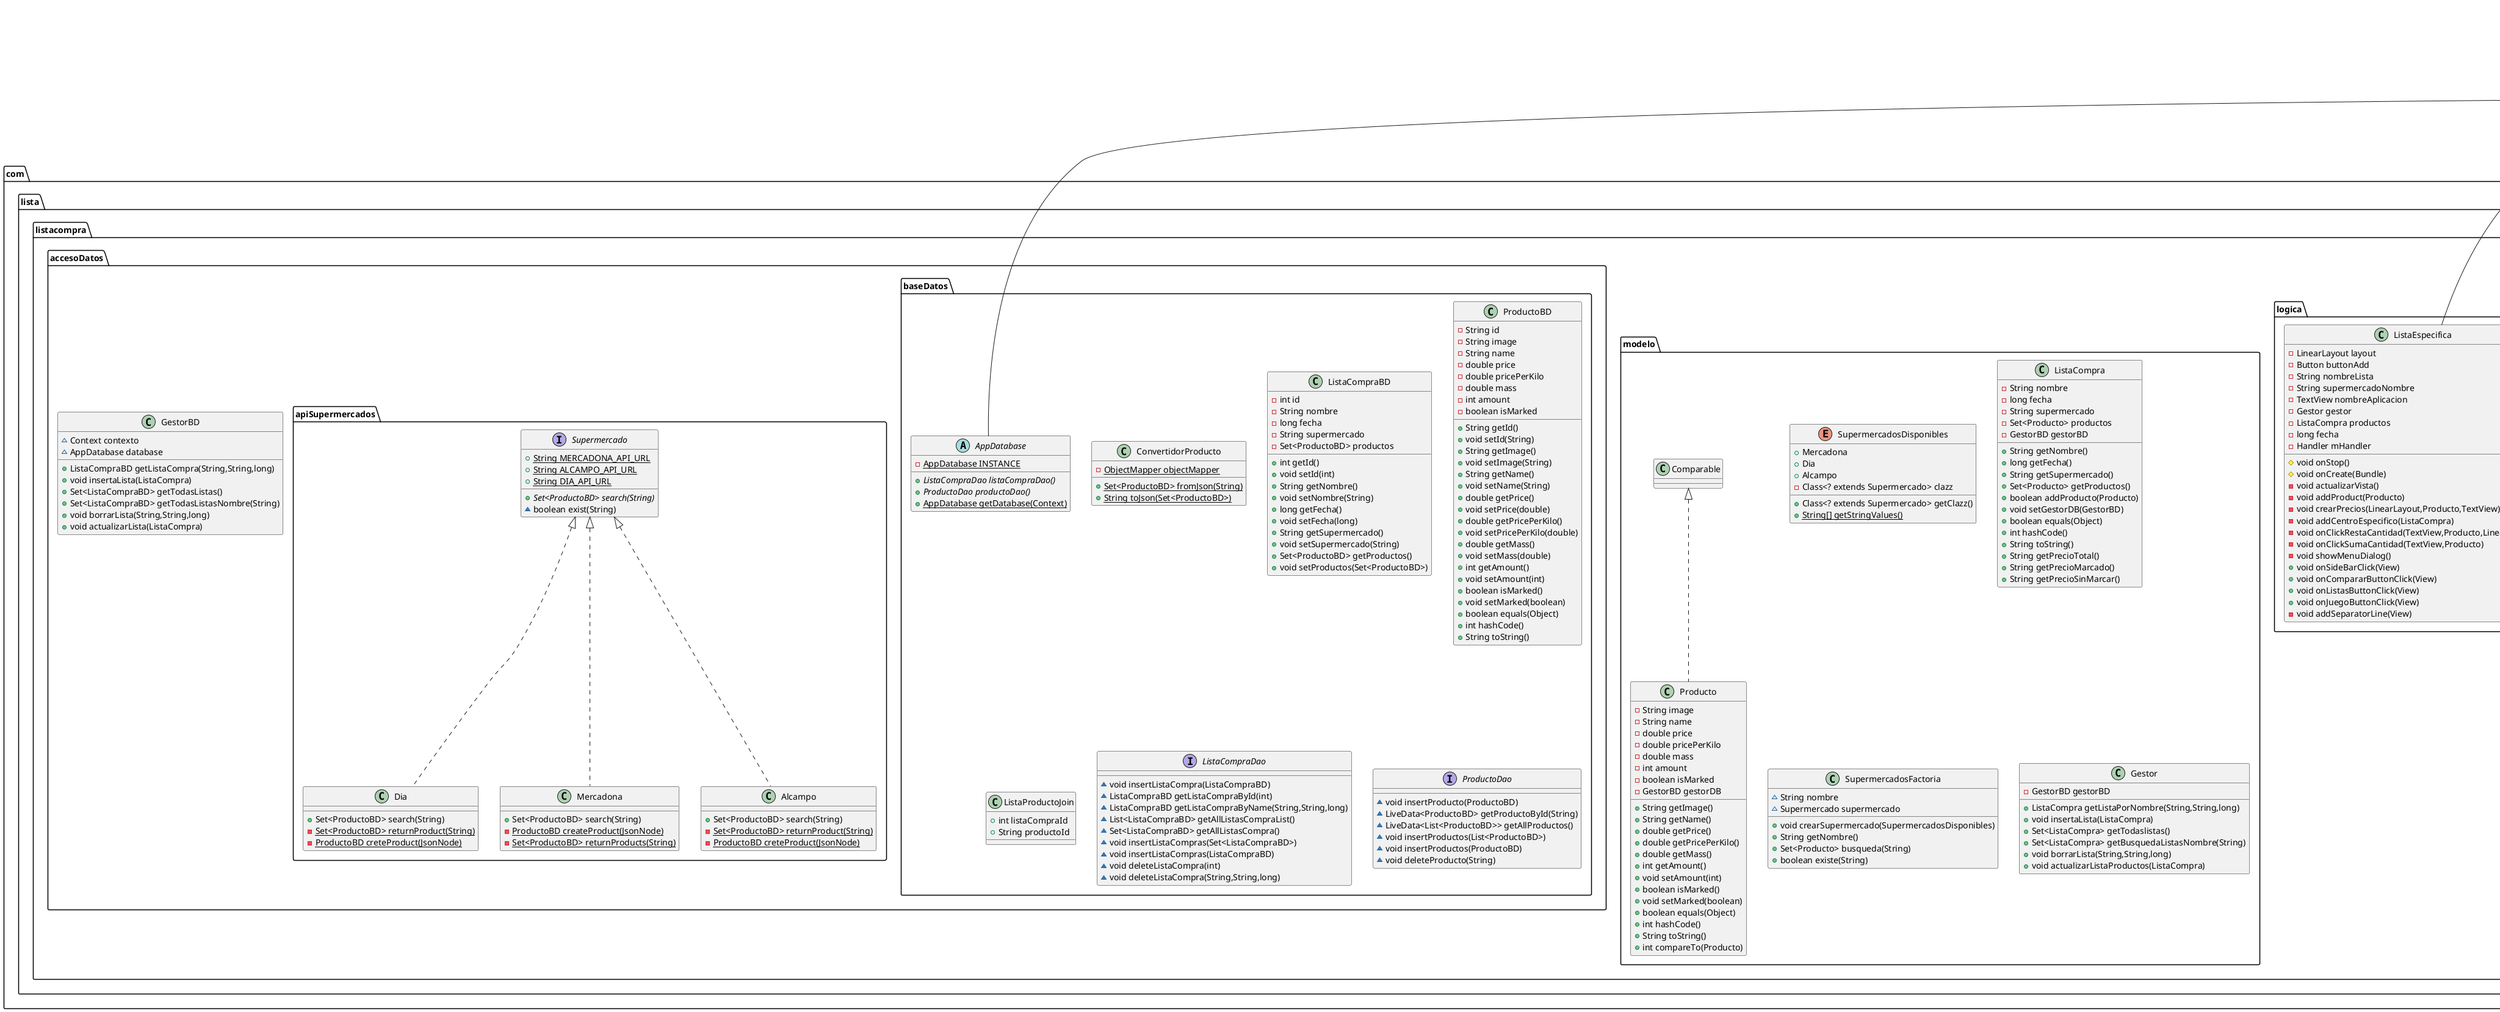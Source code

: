 @startuml
class com.lista.listacompra.logica.ComparadorProductos {
- Button buscar
- Handler mHandler
- SupermercadosFactoria superM
- LinearLayout layout
- EditText texto
# void onCreate(Bundle)
- void buscarProductos()
- void añadirObjetoVacio(Producto)
- void añadirObjeto(Producto,String)
- void initializeViews()
- void showMenuDialog()
+ void onSideBarClick(View)
+ void onCompararButtonClick(View)
+ void onListasButtonClick(View)
+ void onJuegoButtonClick(View)
}


class com.lista.listacompra.modelo.Producto {
- String image
- String name
- double price
- double pricePerKilo
- double mass
- int amount
- boolean isMarked
- GestorBD gestorDB
+ String getImage()
+ String getName()
+ double getPrice()
+ double getPricePerKilo()
+ double getMass()
+ int getAmount()
+ void setAmount(int)
+ boolean isMarked()
+ void setMarked(boolean)
+ boolean equals(Object)
+ int hashCode()
+ String toString()
+ int compareTo(Producto)
}


class com.lista.listacompra.accesoDatos.baseDatos.ConvertidorProducto {
- {static} ObjectMapper objectMapper
+ {static} Set<ProductoBD> fromJson(String)
+ {static} String toJson(Set<ProductoBD>)
}


class com.lista.listacompra.accesoDatos.baseDatos.ListaCompraBD {
- int id
- String nombre
- long fecha
- String supermercado
- Set<ProductoBD> productos
+ int getId()
+ void setId(int)
+ String getNombre()
+ void setNombre(String)
+ long getFecha()
+ void setFecha(long)
+ String getSupermercado()
+ void setSupermercado(String)
+ Set<ProductoBD> getProductos()
+ void setProductos(Set<ProductoBD>)
}


class com.lista.listacompra.logica.BuscadorProductos {
- Button buscar
- LinearLayout layout
- EditText texto
- String supermercado
- TextView nombreAplicacion
- Handler mHandler
- SupermercadosFactoria superM
- ListaCompra miLista
- Gestor gestor
- ProgressBar progressBar
- long fecha
# void onCreate(Bundle)
- void buscarProductos(String)
- void añadirObjetoVacio(Producto)
- void añadirObjeto(Producto,SupermercadosFactoria)
- void initializeViews()
- void showMenuDialog()
+ void onSideBarClick(View)
+ void onCompararButtonClick(View)
+ void onListasButtonClick(View)
+ void onJuegoButtonClick(View)
- void addSeparatorLine(View)
}


class com.lista.listacompra.accesoDatos.baseDatos.ProductoBD {
- String id
- String image
- String name
- double price
- double pricePerKilo
- double mass
- int amount
- boolean isMarked
+ String getId()
+ void setId(String)
+ String getImage()
+ void setImage(String)
+ String getName()
+ void setName(String)
+ double getPrice()
+ void setPrice(double)
+ double getPricePerKilo()
+ void setPricePerKilo(double)
+ double getMass()
+ void setMass(double)
+ int getAmount()
+ void setAmount(int)
+ boolean isMarked()
+ void setMarked(boolean)
+ boolean equals(Object)
+ int hashCode()
+ String toString()
}


class com.lista.listacompra.logica.PrincipalListasBusqueda {
- LinearLayout layout
- Button buttonAdd
- ImageButton buscar
- Gestor gestor
- Handler mHandler
# void onCreate(Bundle)
- void initializeViews()
- void setupListeners()
- void insertarListasEnVistas(Set<ListaCompra>)
- {static} void anadeVista(ListaCompra,TextView,TextView,TextView)
- void borrarLista(ListaCompra,LinearLayout,View)
- void showMenuDialog()
- void showViewMenu()
- void navigateToListasCreador()
- void addSeparatorLine(View)
+ void onCompararButtonClick(View)
+ void onListasButtonClick(View)
+ void onSideBarClick(View)
+ void onJuegoButtonClick(View)
}


class com.lista.listacompra.accesoDatos.apiSupermercados.Dia {
+ Set<ProductoBD> search(String)
- {static} Set<ProductoBD> returnProduct(String)
- {static} ProductoBD creteProduct(JsonNode)
}

class com.lista.listacompra.logica.PrincipalListas {
- LinearLayout layout
- Button buttonAdd
- ImageButton buscar
- Gestor gestor
- Handler mHandler
# void onCreate(Bundle)
- void initializeViews()
- void setupListeners()
- void insertarListasEnVistas(Set<ListaCompra>)
- {static} void anadeVista(ListaCompra,TextView,TextView,TextView)
- void borrarLista(ListaCompra,LinearLayout,View)
- void showViewMenu()
- void navigateToListasCreador()
- void addSeparatorLine(View)
+ void onCompararButtonClick(View)
+ void onListasButtonClick(View)
+ void onJuegoButtonClick(View)
- void showMenuDialog()
+ void onSideBarClick(View)
}


enum com.lista.listacompra.modelo.SupermercadosDisponibles {
+  Mercadona
+  Dia
+  Alcampo
- Class<? extends Supermercado> clazz
+ Class<? extends Supermercado> getClazz()
+ {static} String[] getStringValues()
}


class com.lista.listacompra.accesoDatos.baseDatos.ListaProductoJoin {
+ int listaCompraId
+ String productoId
}

interface com.lista.listacompra.accesoDatos.baseDatos.ListaCompraDao {
~ void insertListaCompra(ListaCompraBD)
~ ListaCompraBD getListaCompraById(int)
~ ListaCompraBD getListaCompraByName(String,String,long)
~ List<ListaCompraBD> getAllListasCompraList()
~ Set<ListaCompraBD> getAllListasCompra()
~ void insertListaCompras(Set<ListaCompraBD>)
~ void insertListaCompras(ListaCompraBD)
~ void deleteListaCompra(int)
~ void deleteListaCompra(String,String,long)
}

class com.lista.listacompra.logica.CreadorListas {
- EditText name
- CalendarView calendar
- Spinner supermarket
- Button accept
- Gestor gestor
- long fechaSeleccionada
- Handler mHandler
# void onCreate(Bundle)
- void initializeVariables()
- void setupListeners()
- void setFechaActual()
- void setFecha(int,int,int)
- long getFechaActual()
- void createNewList()
- void navigateToListasPrincipal()
+ void initializeSpinner(Spinner,String[])
- void showMenuDialog()
+ void onSideBarClick(View)
+ void onCompararButtonClick(View)
+ void onListasButtonClick(View)
+ void onJuegoButtonClick(View)
}


interface com.lista.listacompra.accesoDatos.apiSupermercados.Supermercado {
+ {static} String MERCADONA_API_URL
+ {static} String ALCAMPO_API_URL
+ {static} String DIA_API_URL
+ {abstract}Set<ProductoBD> search(String)
~ boolean exist(String)
}


class com.lista.listacompra.accesoDatos.apiSupermercados.Mercadona {
+ Set<ProductoBD> search(String)
- {static} ProductoBD createProduct(JsonNode)
- {static} Set<ProductoBD> returnProducts(String)
}

class com.lista.listacompra.modelo.ListaCompra {
- String nombre
- long fecha
- String supermercado
- Set<Producto> productos
- GestorBD gestorBD
+ String getNombre()
+ long getFecha()
+ String getSupermercado()
+ Set<Producto> getProductos()
+ boolean addProducto(Producto)
+ void setGestorDB(GestorBD)
+ boolean equals(Object)
+ int hashCode()
+ String toString()
+ String getPrecioTotal()
+ String getPrecioMarcado()
+ String getPrecioSinMarcar()
}


class com.lista.listacompra.accesoDatos.apiSupermercados.Alcampo {
+ Set<ProductoBD> search(String)
- {static} Set<ProductoBD> returnProduct(String)
- {static} ProductoBD creteProduct(JsonNode)
}

class com.lista.listacompra.logica.JuegoPrecios {
- {static} double TOLERANCIA
- Faker faker
- double precio
- EditText primerIntento
- ImageView imagenProducto
- TextView nombreSupermercado
- Button comprobar
# void onCreate(Bundle)
- void instancias()
- void primerIntento(Producto)
- void segundoIntento(Producto)
- Producto productoAleatorio(SupermercadosFactoria)
- SupermercadosFactoria supermercadoAleatorio()
+ int comprobarPrecioUsuario(double)
- void showMenuDialog()
+ void onSideBarClick(View)
+ void onCompararButtonClick(View)
+ void onListasButtonClick(View)
+ void onJuegoButtonClick(View)
}


class com.lista.listacompra.modelo.SupermercadosFactoria {
~ String nombre
~ Supermercado supermercado
+ void crearSupermercado(SupermercadosDisponibles)
+ String getNombre()
+ Set<Producto> busqueda(String)
+ boolean existe(String)
}


class com.lista.listacompra.logica.ListaEspecifica {
- LinearLayout layout
- Button buttonAdd
- String nombreLista
- String supermercadoNombre
- TextView nombreAplicacion
- Gestor gestor
- ListaCompra productos
- long fecha
- Handler mHandler
# void onStop()
# void onCreate(Bundle)
- void actualizarVista()
- void addProduct(Producto)
- void crearPrecios(LinearLayout,Producto,TextView)
- void addCentroEspecifico(ListaCompra)
- void onClickRestaCantidad(TextView,Producto,LinearLayout)
- void onClickSumaCantidad(TextView,Producto)
- void showMenuDialog()
+ void onSideBarClick(View)
+ void onCompararButtonClick(View)
+ void onListasButtonClick(View)
+ void onJuegoButtonClick(View)
- void addSeparatorLine(View)
}


class com.lista.listacompra.accesoDatos.GestorBD {
~ Context contexto
~ AppDatabase database
+ ListaCompraBD getListaCompra(String,String,long)
+ void insertaLista(ListaCompra)
+ Set<ListaCompraBD> getTodasListas()
+ Set<ListaCompraBD> getTodasListasNombre(String)
+ void borrarLista(String,String,long)
+ void actualizarLista(ListaCompra)
}


abstract class com.lista.listacompra.accesoDatos.baseDatos.AppDatabase {
- {static} AppDatabase INSTANCE
+ {abstract}ListaCompraDao listaCompraDao()
+ {abstract}ProductoDao productoDao()
+ {static} AppDatabase getDatabase(Context)
}


interface com.lista.listacompra.accesoDatos.baseDatos.ProductoDao {
~ void insertProducto(ProductoBD)
~ LiveData<ProductoBD> getProductoById(String)
~ LiveData<List<ProductoBD>> getAllProductos()
~ void insertProductos(List<ProductoBD>)
~ void insertProductos(ProductoBD)
~ void deleteProducto(String)
}

class com.lista.listacompra.modelo.Gestor {
- GestorBD gestorBD
+ ListaCompra getListaPorNombre(String,String,long)
+ void insertaLista(ListaCompra)
+ Set<ListaCompra> getTodaslistas()
+ Set<ListaCompra> getBusquedaListasNombre(String)
+ void borrarLista(String,String,long)
+ void actualizarListaProductos(ListaCompra)
}




androidx.appcompat.app.AppCompatActivity <|-- com.lista.listacompra.logica.ComparadorProductos
com.lista.listacompra.modelo.Comparable <|.. com.lista.listacompra.modelo.Producto
androidx.appcompat.app.AppCompatActivity <|-- com.lista.listacompra.logica.BuscadorProductos
androidx.appcompat.app.AppCompatActivity <|-- com.lista.listacompra.logica.PrincipalListasBusqueda
com.lista.listacompra.accesoDatos.apiSupermercados.Supermercado <|.. com.lista.listacompra.accesoDatos.apiSupermercados.Dia
androidx.appcompat.app.AppCompatActivity <|-- com.lista.listacompra.logica.PrincipalListas
androidx.appcompat.app.AppCompatActivity <|-- com.lista.listacompra.logica.CreadorListas
com.lista.listacompra.accesoDatos.apiSupermercados.Supermercado <|.. com.lista.listacompra.accesoDatos.apiSupermercados.Mercadona
com.lista.listacompra.accesoDatos.apiSupermercados.Supermercado <|.. com.lista.listacompra.accesoDatos.apiSupermercados.Alcampo
androidx.appcompat.app.AppCompatActivity <|-- com.lista.listacompra.logica.JuegoPrecios
androidx.appcompat.app.AppCompatActivity <|-- com.lista.listacompra.logica.ListaEspecifica
androidx.room.RoomDatabase <|-- com.lista.listacompra.accesoDatos.baseDatos.AppDatabase
@enduml